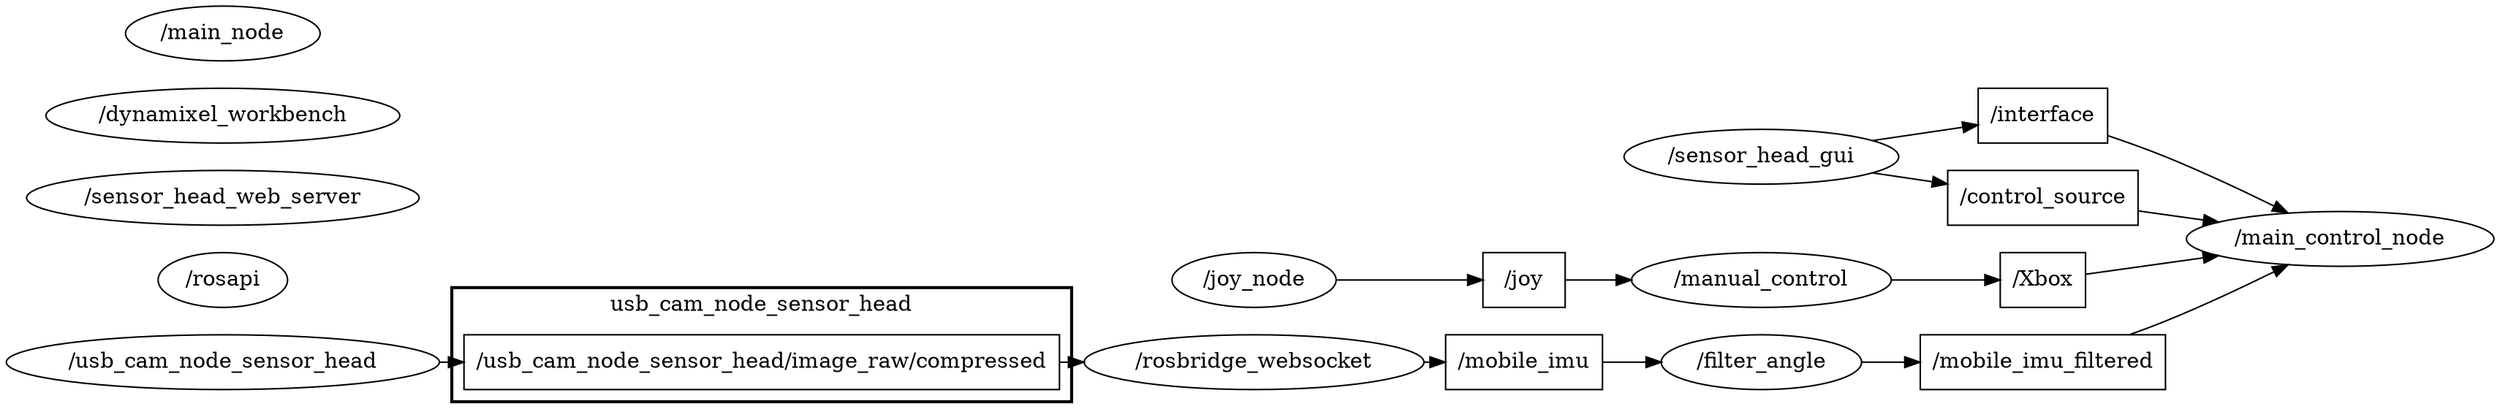 digraph graphname {
	graph [bb="0,0,1328.3,306",
		compound=True,
		rank=same,
		rankdir=LR,
		ranksep=0.2
	];
	node [label="\N"];
	subgraph cluster_usb_cam_node_sensor_head {
		graph [bb="236.78,46,560.78,121",
			compound=True,
			label=usb_cam_node_sensor_head,
			lheight=0.21,
			lp="398.78,109.5",
			lwidth=2.17,
			rank=same,
			rankdir=LR,
			ranksep=0.2,
			style=bold
		];
		t___usb_cam_node_sensor_head__image_raw__compressed		 [URL=topic_3A__usb_cam_node_sensor_head__image_raw__compressed,
			height=0.5,
			label="/usb_cam_node_sensor_head/image_raw/compressed",
			pos="398.78,72",
			shape=box,
			tooltip="topic:/usb_cam_node_sensor_head/image_raw/compressed",
			width=4.2778];
	}
	t___joy	 [URL=topic_3A__joy,
		height=0.5,
		label="/joy",
		pos="801.76,18",
		shape=box,
		tooltip="topic:/joy",
		width=0.75];
	n___manual_control	 [URL=__manual_control,
		height=0.5,
		label="/manual_control",
		pos="931.41,18",
		shape=ellipse,
		tooltip="/manual_control",
		width=1.9137];
	t___joy -> n___manual_control	 [penwidth=1,
		pos="e,862.37,18 828.9,18 835.9,18 843.85,18 852.13,18"];
	t___interface	 [URL=topic_3A__interface,
		height=0.5,
		label="/interface",
		pos="1084.1,180",
		shape=box,
		tooltip="topic:/interface",
		width=0.94444];
	n___main_control_node	 [URL=__main_control_node,
		height=0.5,
		label="/main_control_node",
		pos="1246.4,99",
		shape=ellipse,
		tooltip="/main_control_node",
		width=2.2748];
	t___interface -> n___main_control_node	 [penwidth=1,
		pos="e,1217.7,116.02 1118.1,167.34 1128.6,163.06 1140.2,158.07 1150.6,153 1170.3,143.37 1191.6,131.4 1209,121.18"];
	t___mobile_imu	 [URL=topic_3A__mobile_imu,
		height=0.5,
		label="/mobile_imu",
		pos="801.76,72",
		shape=box,
		tooltip="topic:/mobile_imu",
		width=1.2083];
	n___filter_angle	 [URL=__filter_angle,
		height=0.5,
		label="/filter_angle",
		pos="931.41,72",
		shape=ellipse,
		tooltip="/filter_angle",
		width=1.4985];
	t___mobile_imu -> n___filter_angle	 [penwidth=1,
		pos="e,877.42,72 845.27,72 852.35,72 859.82,72 867.29,72"];
	t___control_source	 [URL=topic_3A__control_source,
		height=0.5,
		label="/control_source",
		pos="1084.1,126",
		shape=box,
		tooltip="topic:/control_source",
		width=1.4028];
	t___control_source -> n___main_control_node	 [penwidth=1,
		pos="e,1180.8,109.88 1134.9,117.61 1146.3,115.69 1158.6,113.62 1170.7,111.58"];
	t___mobile_imu_filtered	 [URL=topic_3A__mobile_imu_filtered,
		height=0.5,
		label="/mobile_imu_filtered",
		pos="1084.1,72",
		shape=box,
		tooltip="topic:/mobile_imu_filtered",
		width=1.8472];
	t___mobile_imu_filtered -> n___main_control_node	 [penwidth=1,
		pos="e,1180.9,88.132 1150.8,83.06 1157.3,84.159 1163.9,85.28 1170.6,86.394"];
	n___rosbridge_websocket	 [URL=__rosbridge_websocket,
		height=0.5,
		label="/rosbridge_websocket",
		pos="656.52,72",
		shape=ellipse,
		tooltip="/rosbridge_websocket",
		width=2.4373];
	t___usb_cam_node_sensor_head__image_raw__compressed -> n___rosbridge_websocket	 [penwidth=1,
		pos="e,568.71,72 552.98,72 554.8,72 556.62,72 558.44,72"];
	t___Xbox	 [URL=topic_3A__Xbox,
		height=0.5,
		label="/Xbox",
		pos="1084.1,18",
		shape=box,
		tooltip="topic:/Xbox",
		width=0.75];
	t___Xbox -> n___main_control_node	 [penwidth=1,
		pos="e,1217.7,81.983 1111.2,27.902 1123.3,32.716 1137.8,38.794 1150.6,45 1170.3,54.631 1191.6,66.6 1209,76.82"];
	n___rosapi	 [URL=__rosapi,
		height=0.5,
		label="/rosapi",
		pos="114.39,126",
		shape=ellipse,
		tooltip="/rosapi",
		width=0.95686];
	n___sensor_head_web_server	 [URL=__sensor_head_web_server,
		height=0.5,
		label="/sensor_head_web_server",
		pos="114.39,180",
		shape=ellipse,
		tooltip="/sensor_head_web_server",
		width=2.8164];
	n___manual_control -> t___Xbox	 [penwidth=1,
		pos="e,1056.8,18 1000.7,18 1016.6,18 1032.9,18 1046.7,18"];
	n___dynamixel_workbench	 [URL=__dynamixel_workbench,
		height=0.5,
		label="/dynamixel_workbench",
		pos="114.39,234",
		shape=ellipse,
		tooltip="/dynamixel_workbench",
		width=2.6178];
	n___main_node	 [URL=__main_node,
		height=0.5,
		label="/main_node",
		pos="114.39,288",
		shape=ellipse,
		tooltip="/main_node",
		width=1.4624];
	n___usb_cam_node_sensor_head	 [URL=__usb_cam_node_sensor_head,
		height=0.5,
		label="/usb_cam_node_sensor_head",
		pos="114.39,72",
		shape=ellipse,
		tooltip="/usb_cam_node_sensor_head",
		width=3.1775];
	n___usb_cam_node_sensor_head -> t___usb_cam_node_sensor_head__image_raw__compressed	 [penwidth=1,
		pos="e,244.32,72 229.03,72 230.77,72 232.51,72 234.26,72"];
	n___joy_node	 [URL=__joy_node,
		height=0.5,
		label="/joy_node",
		pos="656.52,18",
		shape=ellipse,
		tooltip="/joy_node",
		width=1.2818];
	n___joy_node -> t___joy	 [penwidth=1,
		pos="e,774.49,18 702.84,18 722.67,18 745.62,18 764.31,18"];
	n___rosbridge_websocket -> t___mobile_imu	 [penwidth=1,
		pos="e,758.26,72 744.56,72 745.73,72 746.9,72 748.06,72"];
	n___filter_angle -> t___mobile_imu_filtered	 [penwidth=1,
		pos="e,1017.5,72 985.52,72 992.62,72 1000,72 1007.4,72"];
	n___sensor_head_gui	 [URL=__sensor_head_gui,
		height=0.5,
		label="/sensor_head_gui",
		pos="931.41,126",
		shape=ellipse,
		tooltip="/sensor_head_gui",
		width=2.004];
	n___sensor_head_gui -> t___interface	 [penwidth=1,
		pos="e,1050,168.17 973.57,140.76 994.33,148.2 1019.5,157.21 1040.4,164.72"];
	n___sensor_head_gui -> t___control_source	 [penwidth=1,
		pos="e,1033.4,126 1003.8,126 1010.2,126 1016.7,126 1023,126"];
}
